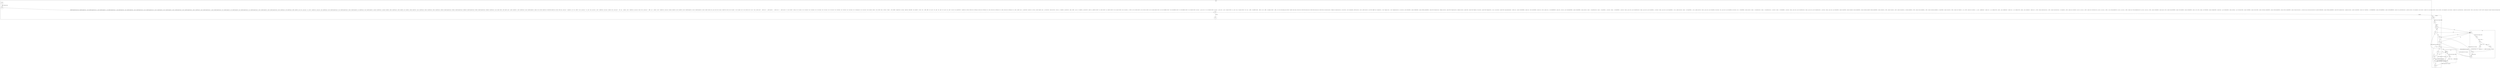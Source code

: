 digraph CFA {
25 [shape="circle" label="N25\n5"]
29 [shape="circle" label="N29\n4"]
26 [shape="circle" label="N26\n3"]
12 [shape="circle" label="N12\n10"]
13 [shape="circle" label="N13\n9"]
14 [shape="doublecircle" label="N14\n8"]
1 [shape="circle" label="N1\n6"]
2 [shape="circle" label="N2\n5"]
3 [shape="diamond" label="N3\n4"]
5 [shape="circle" label="N5\n3"]
6 [shape="circle" label="N6\n1"]
0 [shape="circle" label="N0\n0"]
18 [shape="circle" label="N18\n4"]
8 [shape="circle" label="N8\n2"]
9 [shape="circle" label="N9\n1"]
7 [shape="circle" label="N7\n0"]
22 [shape="circle" label="N22\n0"]
21 [shape="circle" label="N21\n1"]
20 [shape="circle" label="N20\n2"]
19 [shape="circle" label="N19\n3"]
17 [shape="circle" label="N17\n5"]
16 [shape="circle" label="N16\n6"]
15 [shape="circle" label="N15\n7"]
4 [shape="circle" label="N4\n2"]
27 [shape="circle" label="N27\n2"]
node [shape="circle"]
subgraph cluster_F {
label="F()"
8 -> 9 [label="Function start dummy edge"]
9 -> 7 [label="Num = Num + 1; default return"]}
subgraph cluster_M {
label="M()"
1 -> 2 [label="Function start dummy edge"]
2 -> 3 [label="Num = Num - 1;"]
3 -> 4 [label="[Num >= 0]"]
3 -> 5 [label="[!(Num >= 0)]"]
5 -> 6 [label="__assert_fail(\"Num >= 0\", \"tf/behavior.c\", 9, \"__PRETTY_FUNCTION__\");"]
6 -> 0 [label="default return"]
4 -> 6 [label="(void)0;"]}
subgraph cluster_main {
label="main()"
25 -> 29 [label="INIT GLOBAL VARS"]
29 -> 26 [label="typedef unsigned long int size_t; typedef unsigned char __u_char; typedef unsigned short int __u_short; typedef unsigned int __u_int; typedef unsigned long int __u_long; typedef signed char __int8_t; typedef unsigned char __uint8_t; typedef signed short int __int16_t; typedef unsigned short int __uint16_t; typedef signed int __int32_t; typedef unsigned int __uint32_t; typedef signed long int __int64_t; typedef unsigned long int __uint64_t; typedef long int __quad_t; typedef unsigned long int __u_quad_t; typedef unsigned long int __dev_t; typedef unsigned int __uid_t; typedef unsigned int __gid_t; typedef unsigned long int __ino_t; typedef unsigned long int __ino64_t; typedef unsigned int __mode_t; typedef unsigned long int __nlink_t; typedef long int __off_t; typedef long int __off64_t; typedef int __pid_t; struct __anon_type_0 {   int __val[2]; } ; typedef struct __anon_type_0 __fsid_t; typedef long int __clock_t; typedef unsigned long int __rlim_t; typedef unsigned long int __rlim64_t; typedef unsigned int __id_t; typedef long int __time_t; typedef unsigned int __useconds_t; typedef long int __suseconds_t; typedef int __daddr_t; typedef long int __swblk_t; typedef int __key_t; typedef int __clockid_t; typedef void *__timer_t; typedef long int __blksize_t; typedef long int __blkcnt_t; typedef long int __blkcnt64_t; typedef unsigned long int __fsblkcnt_t; typedef unsigned long int __fsblkcnt64_t; typedef unsigned long int __fsfilcnt_t; typedef unsigned long int __fsfilcnt64_t; typedef long int __ssize_t; typedef __off64_t __loff_t; typedef __quad_t *__qaddr_t; typedef char *__caddr_t; typedef long int __intptr_t; typedef unsigned int __socklen_t; struct _IO_FILE ; typedef struct _IO_FILE FILE; typedef struct _IO_FILE __FILE; union __anon_type_1 {   unsigned int __wch;   char __wchb[4]; } ; struct __anon_type_2 {   int __count;   union __anon_type_1 __value; } ; typedef struct __anon_type_2 __mbstate_t; struct __anon_type_3 {   __off_t __pos;   __mbstate_t __state; } ; typedef struct __anon_type_3 _G_fpos_t; struct __anon_type_4 {   __off64_t __pos;   __mbstate_t __state; } ; typedef struct __anon_type_4 _G_fpos64_t; typedef int _G_int16_t; typedef int _G_int32_t; typedef unsigned int _G_uint16_t; typedef unsigned int _G_uint32_t; typedef __builtin_va_list __gnuc_va_list; struct _IO_jump_t ; typedef void _IO_lock_t; struct _IO_marker {   struct _IO_marker *_next;   struct _IO_FILE *_sbuf;   int _pos; } ; enum __codecvt_result {   __codecvt_ok = 0,   __codecvt_partial = 1,   __codecvt_error = 2,   __codecvt_noconv = 3 } ; struct _IO_FILE {   int _flags;   char *_IO_read_ptr;   char *_IO_read_end;   char *_IO_read_base;   char *_IO_write_base;   char *_IO_write_ptr;   char *_IO_write_end;   char *_IO_buf_base;   char *_IO_buf_end;   char *_IO_save_base;   char *_IO_backup_base;   char *_IO_save_end;   struct _IO_marker *_markers;   struct _IO_FILE *_chain;   int _fileno;   int _flags2;   __off_t _old_offset;   unsigned short _cur_column;   signed char _vtable_offset;   char _shortbuf[1];   _IO_lock_t *_lock;   __off64_t _offset;   void *__pad1;   void *__pad2;   void *__pad3;   void *__pad4;   size_t __pad5;   int _mode;   char _unused2[40UL]; } ; typedef struct _IO_FILE _IO_FILE; struct _IO_FILE_plus ; extern struct _IO_FILE_plus _IO_2_1_stdin_; extern struct _IO_FILE_plus _IO_2_1_stdout_; extern struct _IO_FILE_plus _IO_2_1_stderr_; typedef __ssize_t  __io_read_fn(void *__cookie, char *__buf, size_t __nbytes); typedef __ssize_t  __io_write_fn(void *__cookie, const char *__buf, size_t __n); typedef int __io_seek_fn(void *__cookie, __off64_t *__pos, int __w); typedef int __io_close_fn(void *__cookie); int __underflow(_IO_FILE *); int __uflow(_IO_FILE *); int __overflow(_IO_FILE *, int); int _IO_getc(_IO_FILE *__fp); int _IO_putc(int __c, _IO_FILE *__fp); int _IO_feof(_IO_FILE *__fp); int _IO_ferror(_IO_FILE *__fp); int _IO_peekc_locked(_IO_FILE *__fp); void _IO_flockfile(_IO_FILE *); void _IO_funlockfile(_IO_FILE *); int _IO_ftrylockfile(_IO_FILE *); int _IO_vfscanf(_IO_FILE *, const char *, __gnuc_va_list , int *); int _IO_vfprintf(_IO_FILE *, const char *, __gnuc_va_list ); __ssize_t  _IO_padn(_IO_FILE *, int, __ssize_t ); size_t  _IO_sgetn(_IO_FILE *, void *, size_t ); __off64_t  _IO_seekoff(_IO_FILE *, __off64_t , int, int); __off64_t  _IO_seekpos(_IO_FILE *, __off64_t , int); void _IO_free_backup_area(_IO_FILE *); typedef _G_fpos_t fpos_t; extern struct _IO_FILE *stdin; extern struct _IO_FILE *stdout; extern struct _IO_FILE *stderr; int remove(const char *__filename); int rename(const char *__old, const char *__new); int renameat(int __oldfd, const char *__old, int __newfd, const char *__new); FILE * tmpfile(); char * tmpnam(char *__s); char * tmpnam_r(char *__s); char * tempnam(const char *__dir, const char *__pfx); int fclose(FILE *__stream); int fflush(FILE *__stream); int fflush_unlocked(FILE *__stream); FILE * fopen(const char *__filename, const char *__modes); FILE * freopen(const char *__filename, const char *__modes, FILE *__stream); FILE * fdopen(int __fd, const char *__modes); FILE * fmemopen(void *__s, size_t __len, const char *__modes); FILE * open_memstream(char **__bufloc, size_t *__sizeloc); void setbuf(FILE *__stream, char *__buf); int setvbuf(FILE *__stream, char *__buf, int __modes, size_t __n); void setbuffer(FILE *__stream, char *__buf, size_t __size); void setlinebuf(FILE *__stream); int fprintf(FILE *__stream, const char *__format, ...); int printf(const char *__format, ...); int sprintf(char *__s, const char *__format, ...); int vfprintf(FILE *__s, const char *__format, __gnuc_va_list __arg); int vprintf(const char *__format, __gnuc_va_list __arg); int vsprintf(char *__s, const char *__format, __gnuc_va_list __arg); int snprintf(char *__s, size_t __maxlen, const char *__format, ...); int vsnprintf(char *__s, size_t __maxlen, const char *__format, __gnuc_va_list __arg); int vdprintf(int __fd, const char *__fmt, __gnuc_va_list __arg); int dprintf(int __fd, const char *__fmt, ...); int fscanf(FILE *__stream, const char *__format, ...); int scanf(const char *__format, ...); int sscanf(const char *__s, const char *__format, ...); int vfscanf(FILE *__s, const char *__format, __gnuc_va_list __arg); int vscanf(const char *__format, __gnuc_va_list __arg); int vsscanf(const char *__s, const char *__format, __gnuc_va_list __arg); int fgetc(FILE *__stream); int getc(FILE *__stream); int getchar(); int getc_unlocked(FILE *__stream); int getchar_unlocked(); int fgetc_unlocked(FILE *__stream); int fputc(int __c, FILE *__stream); int putc(int __c, FILE *__stream); int putchar(int __c); int fputc_unlocked(int __c, FILE *__stream); int putc_unlocked(int __c, FILE *__stream); int putchar_unlocked(int __c); int getw(FILE *__stream); int putw(int __w, FILE *__stream); char * fgets(char *__s, int __n, FILE *__stream); char * gets(char *__s); __ssize_t  __getdelim(char **__lineptr, size_t *__n, int __delimiter, FILE *__stream); __ssize_t  getdelim(char **__lineptr, size_t *__n, int __delimiter, FILE *__stream); __ssize_t  getline(char **__lineptr, size_t *__n, FILE *__stream); int fputs(const char *__s, FILE *__stream); int puts(const char *__s); int ungetc(int __c, FILE *__stream); size_t  fread(void *__ptr, size_t __size, size_t __n, FILE *__stream); size_t  fwrite(const void *__ptr, size_t __size, size_t __n, FILE *__s); size_t  fread_unlocked(void *__ptr, size_t __size, size_t __n, FILE *__stream); size_t  fwrite_unlocked(const void *__ptr, size_t __size, size_t __n, FILE *__stream); int fseek(FILE *__stream, long int __off, int __whence); long int ftell(FILE *__stream); void rewind(FILE *__stream); int fseeko(FILE *__stream, __off_t __off, int __whence); __off_t  ftello(FILE *__stream); int fgetpos(FILE *__stream, fpos_t *__pos); int fsetpos(FILE *__stream, const fpos_t *__pos); void clearerr(FILE *__stream); int feof(FILE *__stream); int ferror(FILE *__stream); void clearerr_unlocked(FILE *__stream); int feof_unlocked(FILE *__stream); int ferror_unlocked(FILE *__stream); void perror(const char *__s); extern int sys_nerr; extern const const char *sys_errlist[]; int fileno(FILE *__stream); int fileno_unlocked(FILE *__stream); FILE * popen(const char *__command, const char *__modes); int pclose(FILE *__stream); char * ctermid(char *__s); void flockfile(FILE *__stream); int ftrylockfile(FILE *__stream); void funlockfile(FILE *__stream); void __assert_fail(const char *__assertion, const char *__file, unsigned int __line, const char *__function); void __assert_perror_fail(int __errnum, const char *__file, unsigned int __line, const char *__function); void __assert(const char *__assertion, const char *__file, int __line); int Num = 4; void M(); void F(); void person(); int main(); Function start dummy edge"]
26 -> 27 [label="person();" style="dotted" arrowhead="empty"]}
subgraph cluster_person {
label="person()"
12 -> 13 [label="Function start dummy edge"]
13 -> 14 [label="Label: l1"]
14 -> 15 [label="M();" style="dotted" arrowhead="empty"]
18 -> 19 [label="F();" style="dotted" arrowhead="empty"]
22 -> 14 [label="Goto: l1"]
21 -> 22 [label="F();" style="dotted" arrowhead="empty"]
20 -> 21 [label="F();" style="dotted" arrowhead="empty"]
19 -> 20 [label="F();" style="dotted" arrowhead="empty"]
17 -> 18 [label="M();" style="dotted" arrowhead="empty"]
16 -> 17 [label="M();" style="dotted" arrowhead="empty"]
15 -> 16 [label="M();" style="dotted" arrowhead="empty"]}
26 -> 12 [label="person()"]
14 -> 1 [label="M()"]
0 -> 15 [label="Return edge from M to person"]
0 -> 16 [label="Return edge from M to person"]
0 -> 17 [label="Return edge from M to person"]
0 -> 18 [label="Return edge from M to person"]
18 -> 8 [label="F()"]
7 -> 19 [label="Return edge from F to person"]
7 -> 20 [label="Return edge from F to person"]
7 -> 21 [label="Return edge from F to person"]
7 -> 22 [label="Return edge from F to person"]
21 -> 8 [label="F()"]
20 -> 8 [label="F()"]
19 -> 8 [label="F()"]
17 -> 1 [label="M()"]
16 -> 1 [label="M()"]
15 -> 1 [label="M()"]}